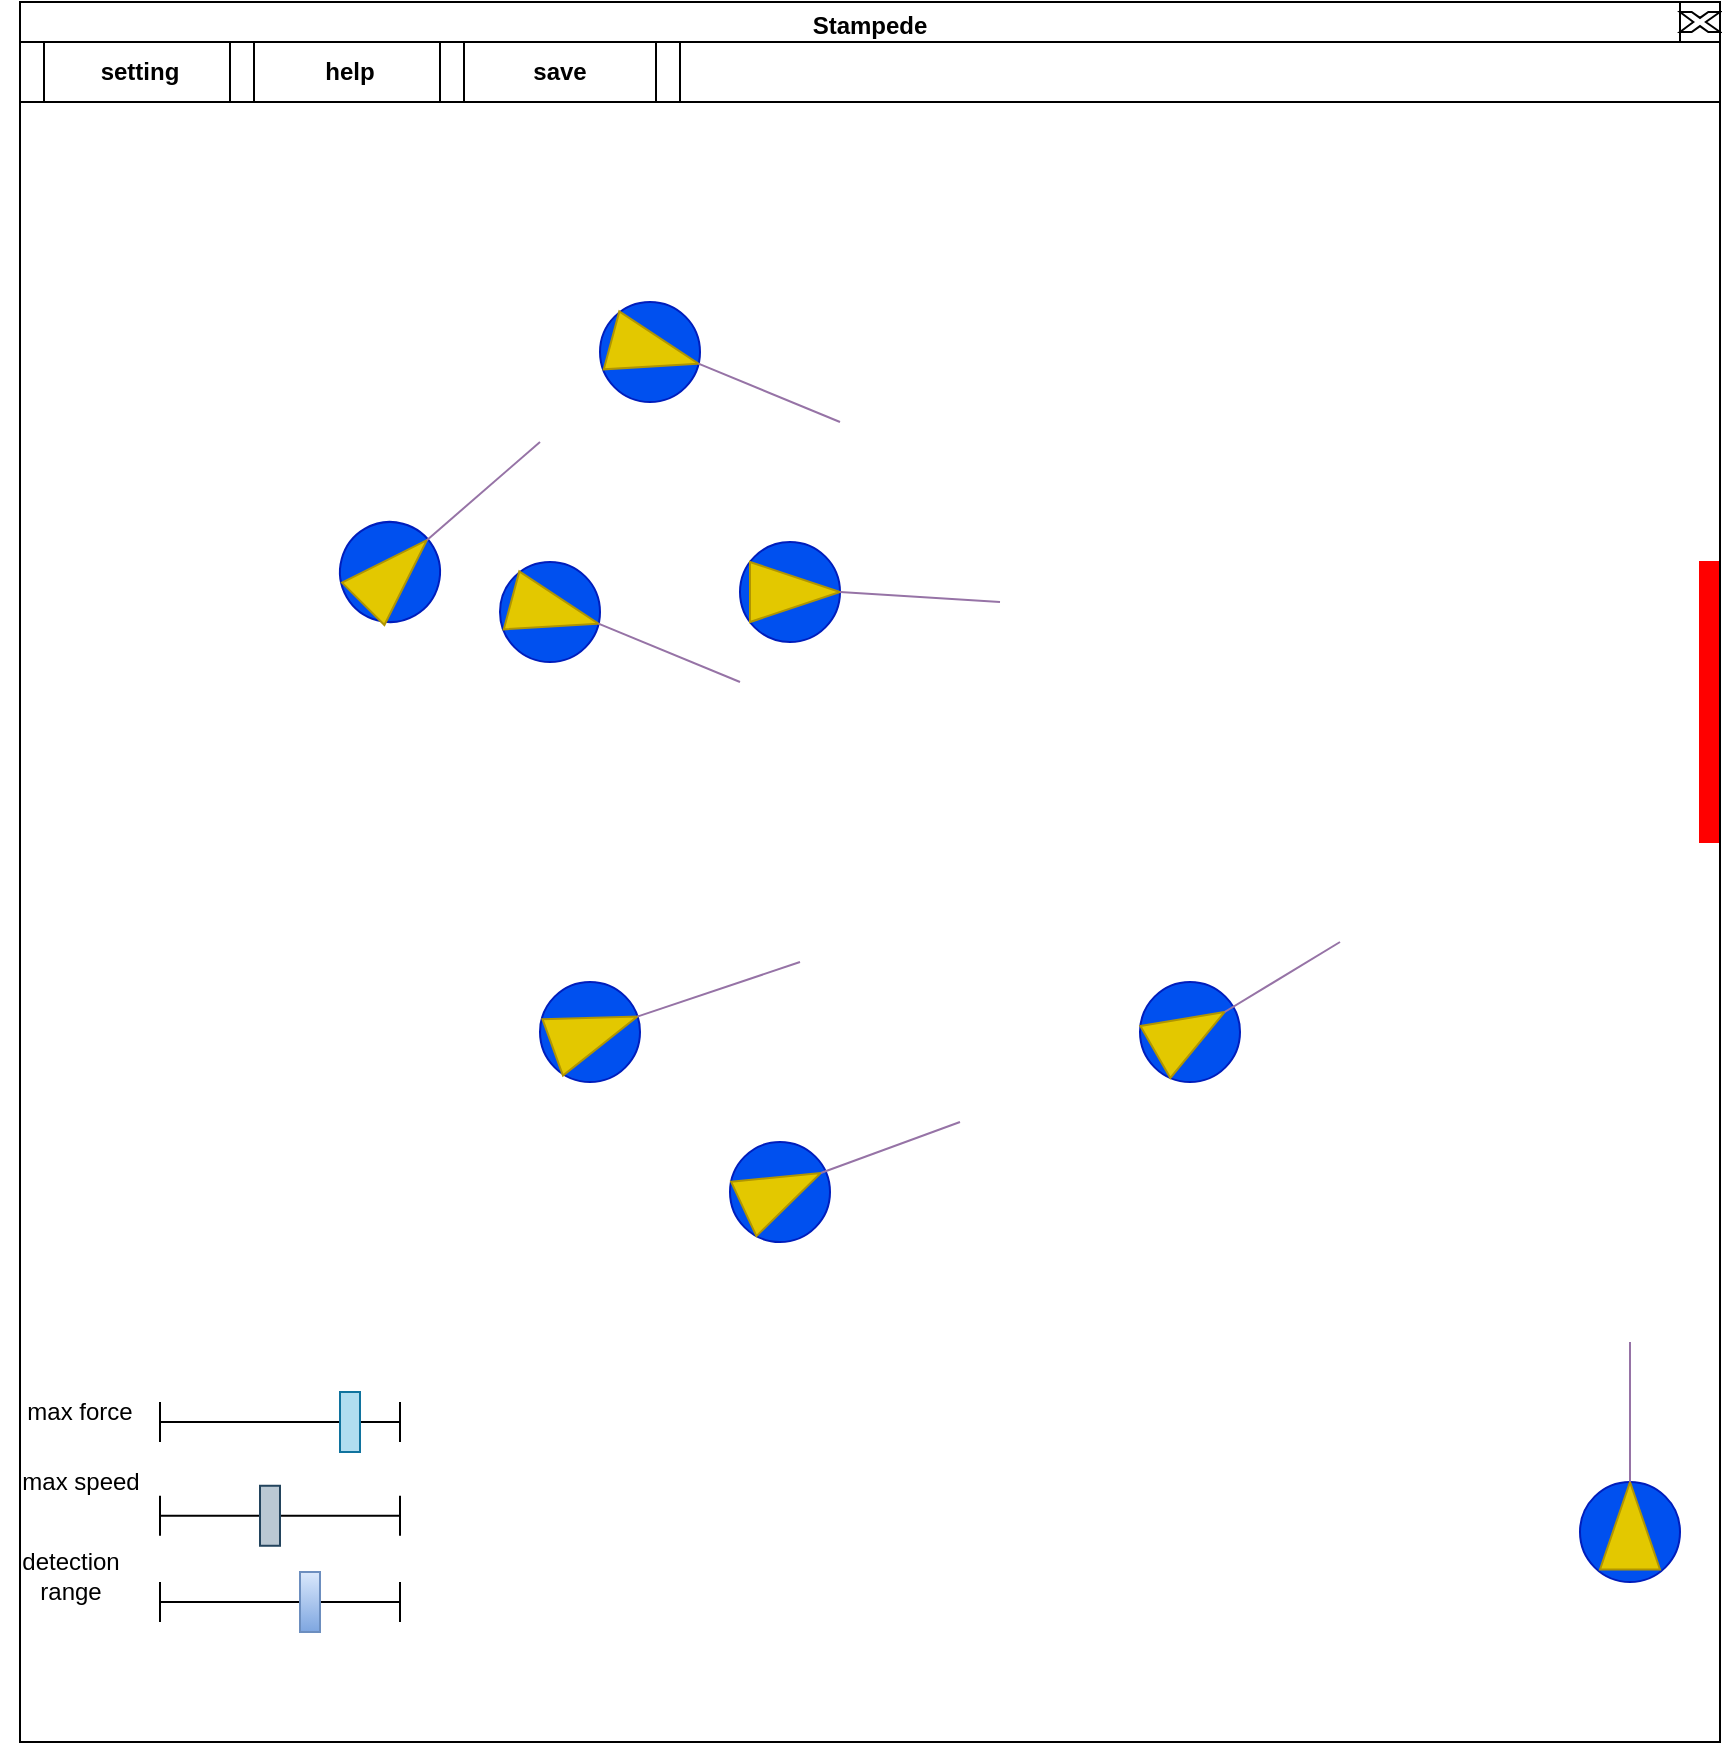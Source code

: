 <mxfile version="23.1.1" type="github">
  <diagram name="Page-1" id="7DcNa0KdIMMsbsFJwCAc">
    <mxGraphModel dx="1815" dy="580" grid="1" gridSize="10" guides="1" tooltips="1" connect="1" arrows="1" fold="1" page="1" pageScale="1" pageWidth="850" pageHeight="1400" math="0" shadow="0">
      <root>
        <mxCell id="0" />
        <mxCell id="1" parent="0" />
        <mxCell id="5AT5JXinXR2u8NFhx3-6-4" value="" style="rounded=0;whiteSpace=wrap;html=1;strokeColor=#FF0000;fillColor=#FF0000;" vertex="1" parent="1">
          <mxGeometry x="840" y="480" width="10" height="140" as="geometry" />
        </mxCell>
        <mxCell id="5AT5JXinXR2u8NFhx3-6-7" value="" style="ellipse;whiteSpace=wrap;html=1;aspect=fixed;fillColor=#0050ef;fontColor=#ffffff;strokeColor=#001DBC;" vertex="1" parent="1">
          <mxGeometry x="780" y="940" width="50" height="50" as="geometry" />
        </mxCell>
        <mxCell id="5AT5JXinXR2u8NFhx3-6-8" value="" style="ellipse;whiteSpace=wrap;html=1;aspect=fixed;fillColor=#0050ef;fontColor=#ffffff;strokeColor=#001DBC;" vertex="1" parent="1">
          <mxGeometry x="360" y="470" width="50" height="50" as="geometry" />
        </mxCell>
        <mxCell id="5AT5JXinXR2u8NFhx3-6-9" value="" style="ellipse;whiteSpace=wrap;html=1;aspect=fixed;fillColor=#0050ef;fontColor=#ffffff;strokeColor=#001DBC;" vertex="1" parent="1">
          <mxGeometry x="560" y="690" width="50" height="50" as="geometry" />
        </mxCell>
        <mxCell id="5AT5JXinXR2u8NFhx3-6-10" value="" style="ellipse;whiteSpace=wrap;html=1;aspect=fixed;fillColor=#0050ef;fontColor=#ffffff;strokeColor=#001DBC;" vertex="1" parent="1">
          <mxGeometry x="240" y="480" width="50" height="50" as="geometry" />
        </mxCell>
        <mxCell id="5AT5JXinXR2u8NFhx3-6-11" value="" style="ellipse;whiteSpace=wrap;html=1;aspect=fixed;fillColor=#0050ef;fontColor=#ffffff;strokeColor=#001DBC;" vertex="1" parent="1">
          <mxGeometry x="355" y="770" width="50" height="50" as="geometry" />
        </mxCell>
        <mxCell id="5AT5JXinXR2u8NFhx3-6-12" value="" style="ellipse;whiteSpace=wrap;html=1;aspect=fixed;rotation=-30;fillColor=#0050ef;fontColor=#ffffff;strokeColor=#001DBC;" vertex="1" parent="1">
          <mxGeometry x="160" y="460" width="50" height="50" as="geometry" />
        </mxCell>
        <mxCell id="5AT5JXinXR2u8NFhx3-6-13" value="" style="ellipse;whiteSpace=wrap;html=1;aspect=fixed;fillColor=#0050ef;fontColor=#ffffff;strokeColor=#001DBC;" vertex="1" parent="1">
          <mxGeometry x="290" y="350" width="50" height="50" as="geometry" />
        </mxCell>
        <mxCell id="5AT5JXinXR2u8NFhx3-6-22" value="" style="triangle;whiteSpace=wrap;html=1;rotation=15;fillColor=#e3c800;fontColor=#000000;strokeColor=#B09500;" vertex="1" parent="1">
          <mxGeometry x="245" y="490" width="45" height="30" as="geometry" />
        </mxCell>
        <mxCell id="5AT5JXinXR2u8NFhx3-6-23" value="" style="triangle;whiteSpace=wrap;html=1;rotation=15;fillColor=#e3c800;fontColor=#000000;strokeColor=#B09500;" vertex="1" parent="1">
          <mxGeometry x="295" y="360" width="45" height="30" as="geometry" />
        </mxCell>
        <mxCell id="5AT5JXinXR2u8NFhx3-6-24" value="" style="triangle;whiteSpace=wrap;html=1;rotation=-45;fillColor=#e3c800;fontColor=#000000;strokeColor=#B09500;" vertex="1" parent="1">
          <mxGeometry x="165" y="470" width="45" height="30" as="geometry" />
        </mxCell>
        <mxCell id="5AT5JXinXR2u8NFhx3-6-25" value="" style="ellipse;whiteSpace=wrap;html=1;aspect=fixed;fillColor=#0050ef;fontColor=#ffffff;strokeColor=#001DBC;" vertex="1" parent="1">
          <mxGeometry x="260" y="690" width="50" height="50" as="geometry" />
        </mxCell>
        <mxCell id="5AT5JXinXR2u8NFhx3-6-26" value="" style="triangle;whiteSpace=wrap;html=1;fillColor=#e3c800;fontColor=#000000;strokeColor=#B09500;" vertex="1" parent="1">
          <mxGeometry x="365" y="480" width="45" height="30" as="geometry" />
        </mxCell>
        <mxCell id="5AT5JXinXR2u8NFhx3-6-27" value="" style="triangle;whiteSpace=wrap;html=1;rotation=-90;fillColor=#e3c800;strokeColor=#B09500;fontColor=#000000;" vertex="1" parent="1">
          <mxGeometry x="783.13" y="946.88" width="43.75" height="30" as="geometry" />
        </mxCell>
        <mxCell id="5AT5JXinXR2u8NFhx3-6-28" value="" style="triangle;whiteSpace=wrap;html=1;rotation=-20;fillColor=#e3c800;fontColor=#000000;strokeColor=#B09500;" vertex="1" parent="1">
          <mxGeometry x="265" y="700" width="45" height="30" as="geometry" />
        </mxCell>
        <mxCell id="5AT5JXinXR2u8NFhx3-6-29" value="" style="triangle;whiteSpace=wrap;html=1;rotation=-25;fillColor=#e3c800;fontColor=#000000;strokeColor=#B09500;" vertex="1" parent="1">
          <mxGeometry x="359.88" y="779.47" width="42.5" height="30" as="geometry" />
        </mxCell>
        <mxCell id="5AT5JXinXR2u8NFhx3-6-30" value="" style="triangle;whiteSpace=wrap;html=1;rotation=-210;direction=west;fillColor=#e3c800;fontColor=#000000;strokeColor=#B09500;" vertex="1" parent="1">
          <mxGeometry x="565" y="700" width="40" height="30" as="geometry" />
        </mxCell>
        <mxCell id="5AT5JXinXR2u8NFhx3-6-38" value="" style="endArrow=none;html=1;rounded=0;exitX=1;exitY=0.5;exitDx=0;exitDy=0;fillColor=#e1d5e7;strokeColor=#9673a6;" edge="1" parent="1" source="5AT5JXinXR2u8NFhx3-6-23">
          <mxGeometry width="50" height="50" relative="1" as="geometry">
            <mxPoint x="340" y="380" as="sourcePoint" />
            <mxPoint x="410" y="410" as="targetPoint" />
          </mxGeometry>
        </mxCell>
        <mxCell id="5AT5JXinXR2u8NFhx3-6-39" value="" style="endArrow=none;html=1;rounded=0;exitX=0.5;exitY=0;exitDx=0;exitDy=0;fillColor=#e1d5e7;strokeColor=#9673a6;" edge="1" parent="1" source="5AT5JXinXR2u8NFhx3-6-7">
          <mxGeometry width="50" height="50" relative="1" as="geometry">
            <mxPoint x="750" y="590" as="sourcePoint" />
            <mxPoint x="805" y="870" as="targetPoint" />
          </mxGeometry>
        </mxCell>
        <mxCell id="5AT5JXinXR2u8NFhx3-6-40" value="" style="endArrow=none;html=1;rounded=0;exitX=1;exitY=0.5;exitDx=0;exitDy=0;fillColor=#e1d5e7;strokeColor=#9673a6;" edge="1" parent="1" source="5AT5JXinXR2u8NFhx3-6-30">
          <mxGeometry width="50" height="50" relative="1" as="geometry">
            <mxPoint x="750" y="590" as="sourcePoint" />
            <mxPoint x="660" y="670" as="targetPoint" />
            <Array as="points" />
          </mxGeometry>
        </mxCell>
        <mxCell id="5AT5JXinXR2u8NFhx3-6-41" value="" style="endArrow=none;html=1;rounded=0;exitX=1;exitY=0.5;exitDx=0;exitDy=0;fillColor=#e1d5e7;strokeColor=#9673a6;" edge="1" parent="1" source="5AT5JXinXR2u8NFhx3-6-24">
          <mxGeometry width="50" height="50" relative="1" as="geometry">
            <mxPoint x="750" y="590" as="sourcePoint" />
            <mxPoint x="260" y="420" as="targetPoint" />
          </mxGeometry>
        </mxCell>
        <mxCell id="5AT5JXinXR2u8NFhx3-6-42" value="" style="endArrow=none;html=1;rounded=0;exitX=1;exitY=0.5;exitDx=0;exitDy=0;fillColor=#e1d5e7;strokeColor=#9673a6;" edge="1" parent="1" source="5AT5JXinXR2u8NFhx3-6-22">
          <mxGeometry width="50" height="50" relative="1" as="geometry">
            <mxPoint x="750" y="590" as="sourcePoint" />
            <mxPoint x="360" y="540" as="targetPoint" />
          </mxGeometry>
        </mxCell>
        <mxCell id="5AT5JXinXR2u8NFhx3-6-43" value="" style="endArrow=none;html=1;rounded=0;exitX=1;exitY=0.5;exitDx=0;exitDy=0;fillColor=#e1d5e7;strokeColor=#9673a6;" edge="1" parent="1" source="5AT5JXinXR2u8NFhx3-6-26">
          <mxGeometry width="50" height="50" relative="1" as="geometry">
            <mxPoint x="750" y="590" as="sourcePoint" />
            <mxPoint x="490" y="500" as="targetPoint" />
          </mxGeometry>
        </mxCell>
        <mxCell id="5AT5JXinXR2u8NFhx3-6-46" value="" style="endArrow=none;html=1;rounded=0;exitX=1;exitY=0.5;exitDx=0;exitDy=0;fillColor=#e1d5e7;strokeColor=#9673a6;" edge="1" parent="1" source="5AT5JXinXR2u8NFhx3-6-28">
          <mxGeometry width="50" height="50" relative="1" as="geometry">
            <mxPoint x="612" y="715" as="sourcePoint" />
            <mxPoint x="390" y="680" as="targetPoint" />
            <Array as="points" />
          </mxGeometry>
        </mxCell>
        <mxCell id="5AT5JXinXR2u8NFhx3-6-47" value="" style="endArrow=none;html=1;rounded=0;exitX=1;exitY=0.5;exitDx=0;exitDy=0;fillColor=#e1d5e7;strokeColor=#9673a6;" edge="1" parent="1" source="5AT5JXinXR2u8NFhx3-6-29">
          <mxGeometry width="50" height="50" relative="1" as="geometry">
            <mxPoint x="622" y="725" as="sourcePoint" />
            <mxPoint x="470" y="760" as="targetPoint" />
            <Array as="points" />
          </mxGeometry>
        </mxCell>
        <mxCell id="5AT5JXinXR2u8NFhx3-6-48" value="Stampede" style="swimlane;whiteSpace=wrap;html=1;" vertex="1" parent="1">
          <mxGeometry y="200" width="850" height="870" as="geometry" />
        </mxCell>
        <mxCell id="5AT5JXinXR2u8NFhx3-6-51" value="" style="shape=crossbar;whiteSpace=wrap;html=1;rounded=1;" vertex="1" parent="5AT5JXinXR2u8NFhx3-6-48">
          <mxGeometry x="70" y="746.88" width="120" height="20" as="geometry" />
        </mxCell>
        <mxCell id="5AT5JXinXR2u8NFhx3-6-53" value="" style="rounded=0;whiteSpace=wrap;html=1;fillColor=#bac8d3;strokeColor=#23445d;" vertex="1" parent="5AT5JXinXR2u8NFhx3-6-48">
          <mxGeometry x="120" y="741.88" width="10" height="30" as="geometry" />
        </mxCell>
        <mxCell id="5AT5JXinXR2u8NFhx3-6-50" value="" style="shape=crossbar;whiteSpace=wrap;html=1;rounded=1;" vertex="1" parent="5AT5JXinXR2u8NFhx3-6-48">
          <mxGeometry x="70" y="700" width="120" height="20" as="geometry" />
        </mxCell>
        <mxCell id="5AT5JXinXR2u8NFhx3-6-49" value="" style="shape=crossbar;whiteSpace=wrap;html=1;rounded=1;" vertex="1" parent="5AT5JXinXR2u8NFhx3-6-48">
          <mxGeometry x="70" y="790" width="120" height="20" as="geometry" />
        </mxCell>
        <mxCell id="5AT5JXinXR2u8NFhx3-6-56" value="" style="rounded=0;whiteSpace=wrap;html=1;fillColor=#dae8fc;gradientColor=#7ea6e0;strokeColor=#6c8ebf;" vertex="1" parent="5AT5JXinXR2u8NFhx3-6-48">
          <mxGeometry x="140" y="785" width="10" height="30" as="geometry" />
        </mxCell>
        <mxCell id="5AT5JXinXR2u8NFhx3-6-57" value="" style="rounded=0;whiteSpace=wrap;html=1;strokeColor=#10739e;fillColor=#b1ddf0;" vertex="1" parent="5AT5JXinXR2u8NFhx3-6-48">
          <mxGeometry x="160" y="695" width="10" height="30" as="geometry" />
        </mxCell>
        <mxCell id="5AT5JXinXR2u8NFhx3-6-58" value="max force" style="text;html=1;strokeColor=none;fillColor=none;align=center;verticalAlign=middle;whiteSpace=wrap;rounded=0;" vertex="1" parent="5AT5JXinXR2u8NFhx3-6-48">
          <mxGeometry y="690" width="60" height="30" as="geometry" />
        </mxCell>
        <mxCell id="5AT5JXinXR2u8NFhx3-6-59" value="&lt;div&gt;max speed&lt;/div&gt;" style="text;html=1;align=center;verticalAlign=middle;resizable=0;points=[];autosize=1;strokeColor=none;fillColor=none;" vertex="1" parent="5AT5JXinXR2u8NFhx3-6-48">
          <mxGeometry x="-10" y="725" width="80" height="30" as="geometry" />
        </mxCell>
        <mxCell id="5AT5JXinXR2u8NFhx3-6-60" value="&lt;div&gt;detection&lt;/div&gt;&lt;div&gt;range&lt;/div&gt;" style="text;html=1;align=center;verticalAlign=middle;resizable=0;points=[];autosize=1;strokeColor=none;fillColor=none;" vertex="1" parent="5AT5JXinXR2u8NFhx3-6-48">
          <mxGeometry x="-10" y="766.88" width="70" height="40" as="geometry" />
        </mxCell>
        <mxCell id="5AT5JXinXR2u8NFhx3-6-61" value="" style="rounded=0;whiteSpace=wrap;html=1;" vertex="1" parent="5AT5JXinXR2u8NFhx3-6-48">
          <mxGeometry y="20" width="850" height="30" as="geometry" />
        </mxCell>
        <mxCell id="5AT5JXinXR2u8NFhx3-6-65" value="&lt;div&gt;setting&lt;/div&gt;" style="shape=process;whiteSpace=wrap;html=1;backgroundOutline=1;fontStyle=1" vertex="1" parent="5AT5JXinXR2u8NFhx3-6-48">
          <mxGeometry y="20" width="120" height="30" as="geometry" />
        </mxCell>
        <mxCell id="5AT5JXinXR2u8NFhx3-6-66" value="&lt;b&gt;help&lt;/b&gt;" style="shape=process;whiteSpace=wrap;html=1;backgroundOutline=1;" vertex="1" parent="5AT5JXinXR2u8NFhx3-6-48">
          <mxGeometry x="105" y="20" width="120" height="30" as="geometry" />
        </mxCell>
        <mxCell id="5AT5JXinXR2u8NFhx3-6-67" value="&lt;b&gt;save&lt;/b&gt;" style="shape=process;whiteSpace=wrap;html=1;backgroundOutline=1;" vertex="1" parent="5AT5JXinXR2u8NFhx3-6-48">
          <mxGeometry x="210" y="20" width="120" height="30" as="geometry" />
        </mxCell>
        <mxCell id="5AT5JXinXR2u8NFhx3-6-68" value="" style="rounded=0;whiteSpace=wrap;html=1;" vertex="1" parent="5AT5JXinXR2u8NFhx3-6-48">
          <mxGeometry x="830" width="20" height="20" as="geometry" />
        </mxCell>
        <mxCell id="5AT5JXinXR2u8NFhx3-6-69" value="" style="verticalLabelPosition=bottom;verticalAlign=top;html=1;shape=mxgraph.basic.x" vertex="1" parent="5AT5JXinXR2u8NFhx3-6-48">
          <mxGeometry x="830" y="5" width="20" height="10" as="geometry" />
        </mxCell>
      </root>
    </mxGraphModel>
  </diagram>
</mxfile>
